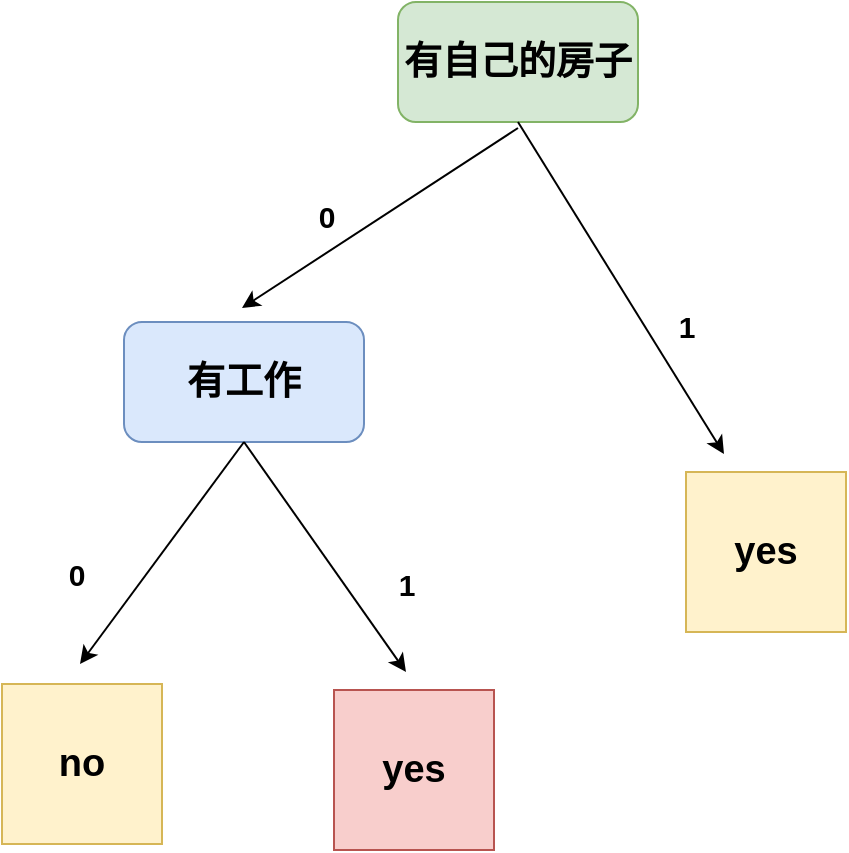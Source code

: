 <mxfile version="24.7.17">
  <diagram name="第 1 页" id="siq27njGiBVelVBZ8C05">
    <mxGraphModel dx="1036" dy="614" grid="0" gridSize="10" guides="1" tooltips="1" connect="1" arrows="1" fold="1" page="1" pageScale="1" pageWidth="1169" pageHeight="827" math="0" shadow="0">
      <root>
        <mxCell id="0" />
        <mxCell id="1" parent="0" />
        <mxCell id="3-PzqMy6q-kstQNubKnr-1" value="&lt;b&gt;&lt;font style=&quot;font-size: 19px;&quot;&gt;有自己的房子&lt;/font&gt;&lt;/b&gt;" style="rounded=1;whiteSpace=wrap;html=1;fillColor=#d5e8d4;strokeColor=#82b366;" vertex="1" parent="1">
          <mxGeometry x="351" y="128" width="120" height="60" as="geometry" />
        </mxCell>
        <mxCell id="3-PzqMy6q-kstQNubKnr-4" value="" style="endArrow=classic;html=1;rounded=0;exitX=0.5;exitY=1;exitDx=0;exitDy=0;" edge="1" parent="1" source="3-PzqMy6q-kstQNubKnr-1">
          <mxGeometry width="50" height="50" relative="1" as="geometry">
            <mxPoint x="504" y="383" as="sourcePoint" />
            <mxPoint x="514" y="354" as="targetPoint" />
          </mxGeometry>
        </mxCell>
        <mxCell id="3-PzqMy6q-kstQNubKnr-5" value="&lt;b&gt;&lt;font style=&quot;font-size: 19px;&quot;&gt;yes&lt;/font&gt;&lt;/b&gt;" style="whiteSpace=wrap;html=1;aspect=fixed;fillColor=#fff2cc;strokeColor=#d6b656;" vertex="1" parent="1">
          <mxGeometry x="495" y="363" width="80" height="80" as="geometry" />
        </mxCell>
        <mxCell id="3-PzqMy6q-kstQNubKnr-6" value="&lt;b&gt;&lt;font style=&quot;font-size: 15px;&quot;&gt;1&lt;/font&gt;&lt;/b&gt;" style="text;html=1;align=center;verticalAlign=middle;resizable=0;points=[];autosize=1;strokeColor=none;fillColor=none;" vertex="1" parent="1">
          <mxGeometry x="482" y="275" width="26" height="30" as="geometry" />
        </mxCell>
        <mxCell id="3-PzqMy6q-kstQNubKnr-7" value="" style="endArrow=classic;html=1;rounded=0;" edge="1" parent="1">
          <mxGeometry width="50" height="50" relative="1" as="geometry">
            <mxPoint x="411" y="191" as="sourcePoint" />
            <mxPoint x="273" y="281" as="targetPoint" />
          </mxGeometry>
        </mxCell>
        <mxCell id="3-PzqMy6q-kstQNubKnr-8" value="&lt;b&gt;&lt;font style=&quot;font-size: 19px;&quot;&gt;有工作&lt;/font&gt;&lt;/b&gt;" style="rounded=1;whiteSpace=wrap;html=1;fillColor=#dae8fc;strokeColor=#6c8ebf;" vertex="1" parent="1">
          <mxGeometry x="214" y="288" width="120" height="60" as="geometry" />
        </mxCell>
        <mxCell id="3-PzqMy6q-kstQNubKnr-9" value="" style="endArrow=classic;html=1;rounded=0;exitX=0.5;exitY=1;exitDx=0;exitDy=0;" edge="1" parent="1" source="3-PzqMy6q-kstQNubKnr-8">
          <mxGeometry width="50" height="50" relative="1" as="geometry">
            <mxPoint x="504" y="383" as="sourcePoint" />
            <mxPoint x="192" y="459" as="targetPoint" />
          </mxGeometry>
        </mxCell>
        <mxCell id="3-PzqMy6q-kstQNubKnr-11" value="&lt;b&gt;&lt;font style=&quot;font-size: 19px;&quot;&gt;no&lt;/font&gt;&lt;/b&gt;" style="whiteSpace=wrap;html=1;aspect=fixed;fillColor=#fff2cc;strokeColor=#d6b656;" vertex="1" parent="1">
          <mxGeometry x="153" y="469" width="80" height="80" as="geometry" />
        </mxCell>
        <mxCell id="3-PzqMy6q-kstQNubKnr-12" value="" style="endArrow=classic;html=1;rounded=0;exitX=0.5;exitY=1;exitDx=0;exitDy=0;" edge="1" parent="1" source="3-PzqMy6q-kstQNubKnr-8">
          <mxGeometry width="50" height="50" relative="1" as="geometry">
            <mxPoint x="504" y="383" as="sourcePoint" />
            <mxPoint x="355" y="463" as="targetPoint" />
          </mxGeometry>
        </mxCell>
        <mxCell id="3-PzqMy6q-kstQNubKnr-14" value="&lt;b&gt;&lt;font style=&quot;font-size: 19px;&quot;&gt;yes&lt;/font&gt;&lt;/b&gt;" style="whiteSpace=wrap;html=1;aspect=fixed;fillColor=#f8cecc;strokeColor=#b85450;" vertex="1" parent="1">
          <mxGeometry x="319" y="472" width="80" height="80" as="geometry" />
        </mxCell>
        <mxCell id="3-PzqMy6q-kstQNubKnr-15" value="&lt;b&gt;&lt;font style=&quot;font-size: 15px;&quot;&gt;0&lt;/font&gt;&lt;/b&gt;" style="text;html=1;align=center;verticalAlign=middle;resizable=0;points=[];autosize=1;strokeColor=none;fillColor=none;" vertex="1" parent="1">
          <mxGeometry x="302" y="220" width="26" height="30" as="geometry" />
        </mxCell>
        <mxCell id="3-PzqMy6q-kstQNubKnr-16" value="&lt;b&gt;&lt;font style=&quot;font-size: 15px;&quot;&gt;0&lt;/font&gt;&lt;/b&gt;" style="text;html=1;align=center;verticalAlign=middle;resizable=0;points=[];autosize=1;strokeColor=none;fillColor=none;" vertex="1" parent="1">
          <mxGeometry x="177" y="399" width="26" height="30" as="geometry" />
        </mxCell>
        <mxCell id="3-PzqMy6q-kstQNubKnr-17" value="&lt;b&gt;&lt;font style=&quot;font-size: 15px;&quot;&gt;1&lt;/font&gt;&lt;/b&gt;" style="text;html=1;align=center;verticalAlign=middle;resizable=0;points=[];autosize=1;strokeColor=none;fillColor=none;" vertex="1" parent="1">
          <mxGeometry x="342" y="404" width="26" height="30" as="geometry" />
        </mxCell>
      </root>
    </mxGraphModel>
  </diagram>
</mxfile>

